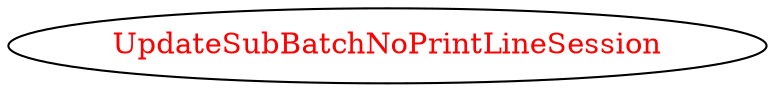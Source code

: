 digraph dependencyGraph {
 concentrate=true;
 ranksep="2.0";
 rankdir="LR"; 
 splines="ortho";
"UpdateSubBatchNoPrintLineSession" [fontcolor="red"];
}